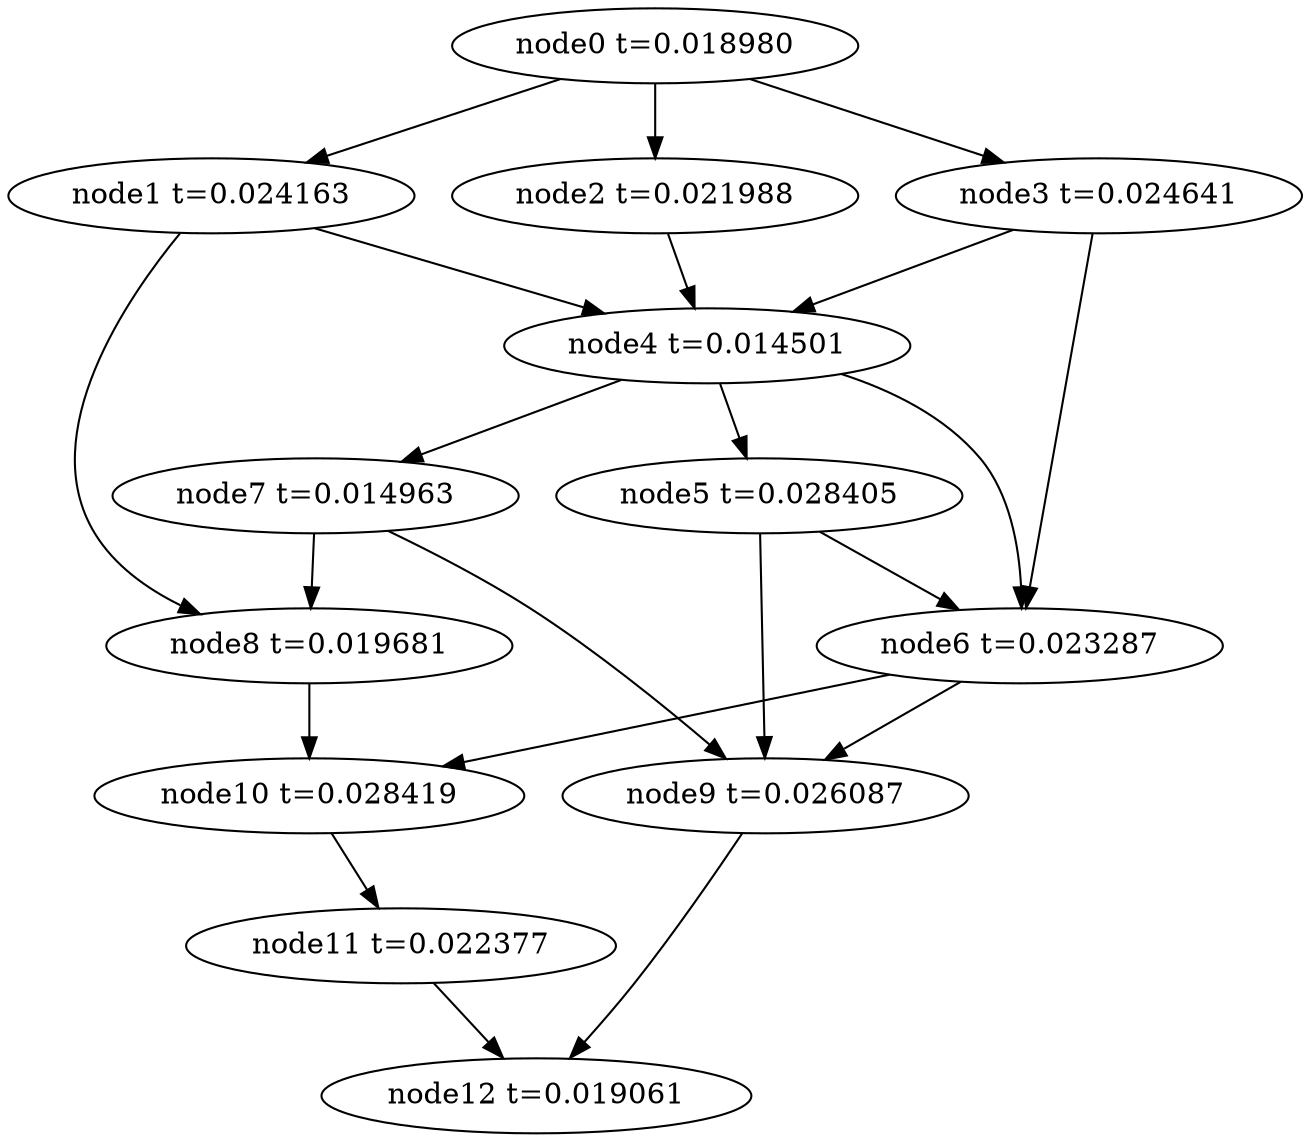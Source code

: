 digraph g{
	node12[label="node12 t=0.019061"]
	node11 -> node12
	node11[label="node11 t=0.022377"];
	node10 -> node11
	node10[label="node10 t=0.028419"];
	node9 -> node12
	node9[label="node9 t=0.026087"];
	node8 -> node10
	node8[label="node8 t=0.019681"];
	node7 -> node9
	node7 -> node8
	node7[label="node7 t=0.014963"];
	node6 -> node10
	node6 -> node9
	node6[label="node6 t=0.023287"];
	node5 -> node9
	node5 -> node6
	node5[label="node5 t=0.028405"];
	node4 -> node7
	node4 -> node6
	node4 -> node5
	node4[label="node4 t=0.014501"];
	node3 -> node6
	node3 -> node4
	node3[label="node3 t=0.024641"];
	node2 -> node4
	node2[label="node2 t=0.021988"];
	node1 -> node8
	node1 -> node4
	node1[label="node1 t=0.024163"];
	node0 -> node3
	node0 -> node2
	node0 -> node1
	node0[label="node0 t=0.018980"];
}
